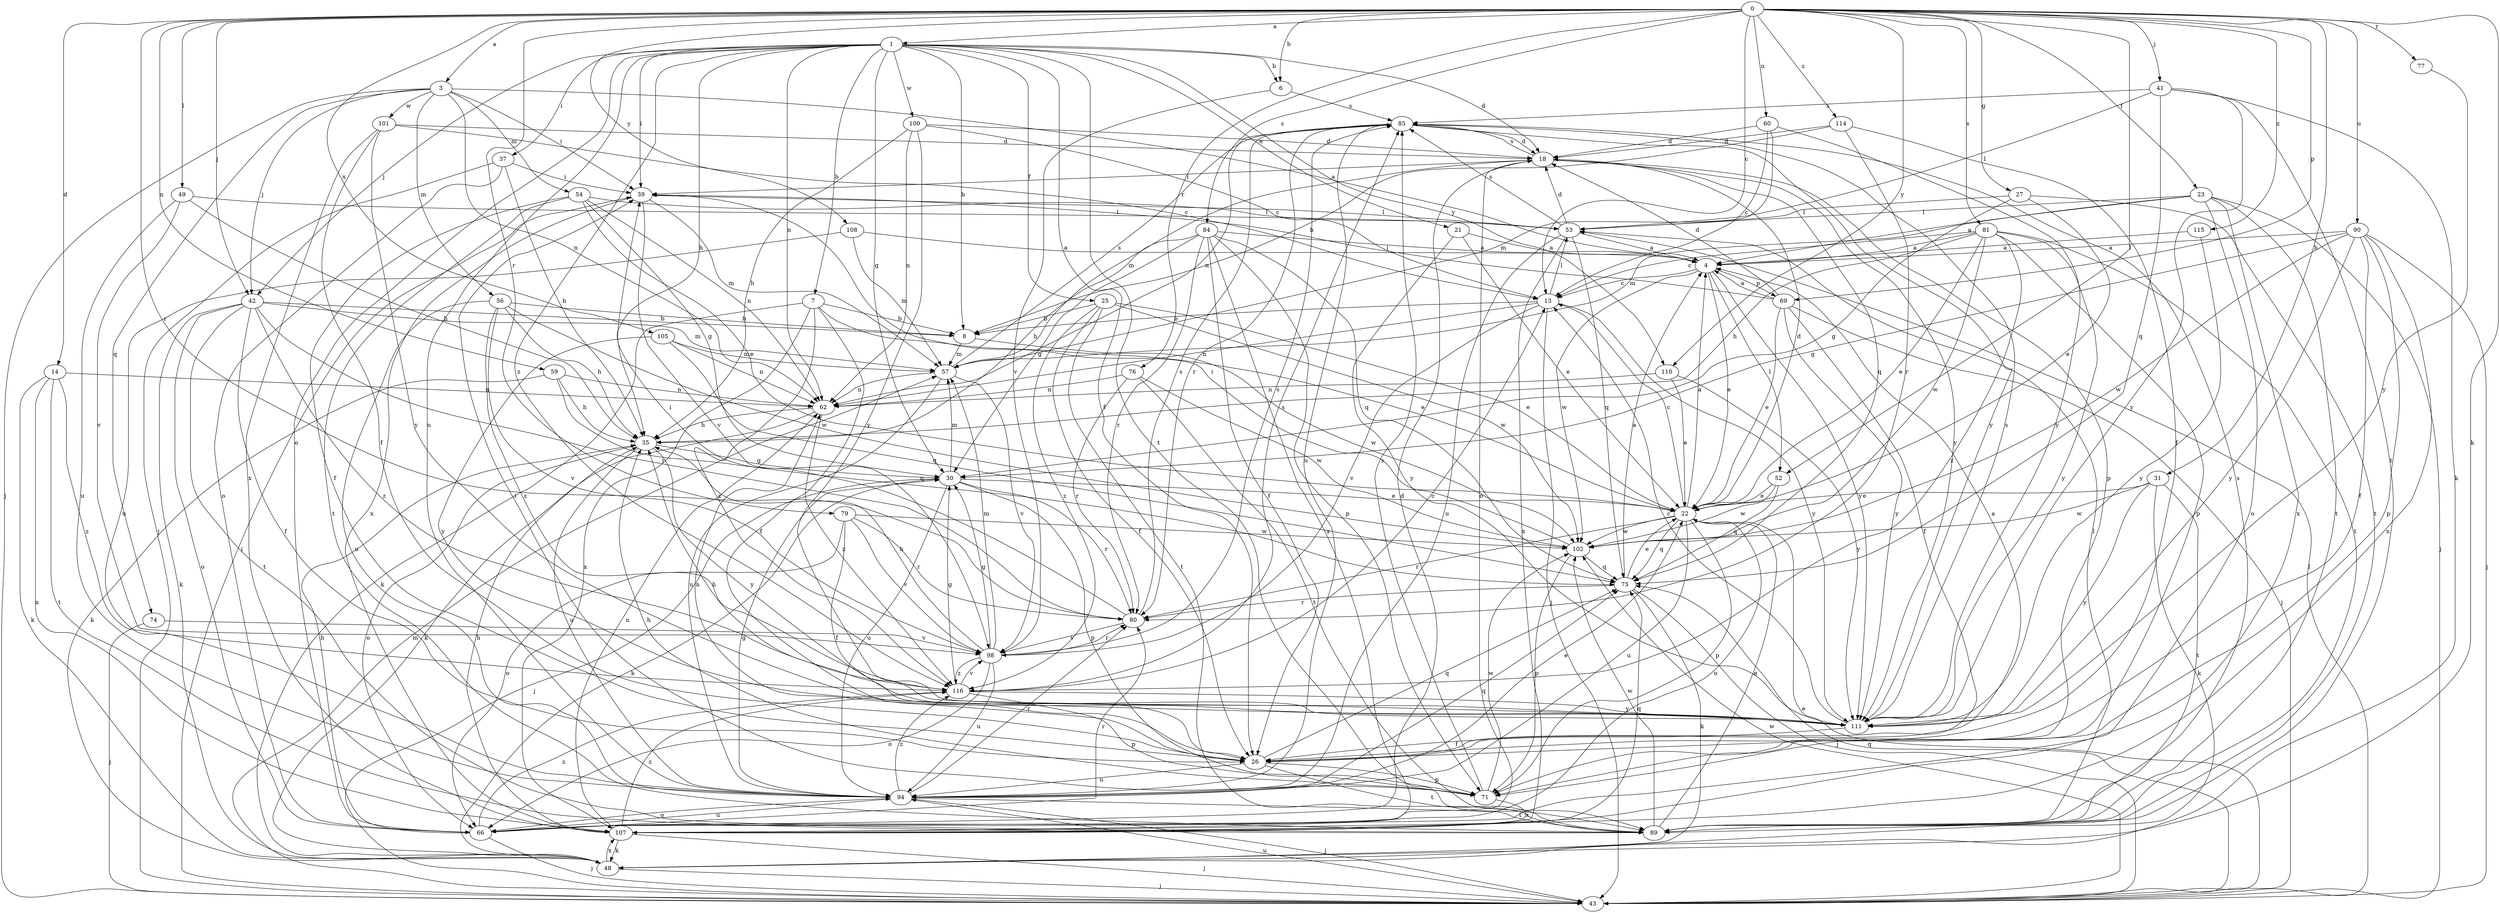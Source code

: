 strict digraph  {
0;
1;
3;
4;
6;
7;
8;
13;
14;
18;
21;
22;
23;
25;
26;
27;
30;
31;
35;
37;
39;
41;
42;
43;
48;
49;
52;
53;
54;
56;
57;
59;
60;
62;
66;
69;
71;
74;
75;
76;
77;
79;
80;
81;
84;
85;
89;
90;
94;
98;
100;
101;
102;
105;
107;
108;
110;
111;
114;
115;
116;
0 -> 1  [label=a];
0 -> 3  [label=a];
0 -> 6  [label=b];
0 -> 13  [label=c];
0 -> 14  [label=d];
0 -> 23  [label=f];
0 -> 27  [label=g];
0 -> 31  [label=h];
0 -> 41  [label=j];
0 -> 42  [label=j];
0 -> 48  [label=k];
0 -> 49  [label=l];
0 -> 52  [label=l];
0 -> 59  [label=n];
0 -> 60  [label=n];
0 -> 69  [label=p];
0 -> 76  [label=r];
0 -> 77  [label=r];
0 -> 79  [label=r];
0 -> 80  [label=r];
0 -> 81  [label=s];
0 -> 84  [label=s];
0 -> 90  [label=u];
0 -> 105  [label=x];
0 -> 108  [label=y];
0 -> 110  [label=y];
0 -> 114  [label=z];
0 -> 115  [label=z];
1 -> 6  [label=b];
1 -> 7  [label=b];
1 -> 8  [label=b];
1 -> 18  [label=d];
1 -> 21  [label=e];
1 -> 25  [label=f];
1 -> 26  [label=f];
1 -> 30  [label=g];
1 -> 35  [label=h];
1 -> 37  [label=i];
1 -> 39  [label=i];
1 -> 42  [label=j];
1 -> 62  [label=n];
1 -> 66  [label=o];
1 -> 89  [label=t];
1 -> 94  [label=u];
1 -> 100  [label=w];
1 -> 110  [label=y];
1 -> 116  [label=z];
3 -> 4  [label=a];
3 -> 39  [label=i];
3 -> 42  [label=j];
3 -> 43  [label=j];
3 -> 54  [label=m];
3 -> 56  [label=m];
3 -> 62  [label=n];
3 -> 74  [label=q];
3 -> 101  [label=w];
4 -> 13  [label=c];
4 -> 22  [label=e];
4 -> 52  [label=l];
4 -> 69  [label=p];
4 -> 102  [label=w];
4 -> 111  [label=y];
6 -> 85  [label=s];
6 -> 98  [label=v];
7 -> 8  [label=b];
7 -> 22  [label=e];
7 -> 26  [label=f];
7 -> 48  [label=k];
7 -> 107  [label=x];
7 -> 116  [label=z];
8 -> 57  [label=m];
8 -> 102  [label=w];
13 -> 8  [label=b];
13 -> 43  [label=j];
13 -> 53  [label=l];
13 -> 62  [label=n];
13 -> 98  [label=v];
13 -> 111  [label=y];
14 -> 48  [label=k];
14 -> 62  [label=n];
14 -> 89  [label=t];
14 -> 107  [label=x];
14 -> 116  [label=z];
18 -> 39  [label=i];
18 -> 57  [label=m];
18 -> 66  [label=o];
18 -> 71  [label=p];
18 -> 75  [label=q];
18 -> 85  [label=s];
18 -> 111  [label=y];
21 -> 4  [label=a];
21 -> 22  [label=e];
21 -> 111  [label=y];
22 -> 4  [label=a];
22 -> 13  [label=c];
22 -> 18  [label=d];
22 -> 66  [label=o];
22 -> 71  [label=p];
22 -> 75  [label=q];
22 -> 80  [label=r];
22 -> 94  [label=u];
22 -> 102  [label=w];
23 -> 4  [label=a];
23 -> 43  [label=j];
23 -> 53  [label=l];
23 -> 57  [label=m];
23 -> 66  [label=o];
23 -> 89  [label=t];
23 -> 107  [label=x];
25 -> 8  [label=b];
25 -> 22  [label=e];
25 -> 26  [label=f];
25 -> 89  [label=t];
25 -> 102  [label=w];
25 -> 116  [label=z];
26 -> 4  [label=a];
26 -> 62  [label=n];
26 -> 71  [label=p];
26 -> 75  [label=q];
26 -> 89  [label=t];
26 -> 94  [label=u];
27 -> 22  [label=e];
27 -> 30  [label=g];
27 -> 53  [label=l];
27 -> 89  [label=t];
30 -> 22  [label=e];
30 -> 43  [label=j];
30 -> 48  [label=k];
30 -> 57  [label=m];
30 -> 71  [label=p];
30 -> 80  [label=r];
30 -> 94  [label=u];
31 -> 22  [label=e];
31 -> 48  [label=k];
31 -> 89  [label=t];
31 -> 102  [label=w];
31 -> 111  [label=y];
35 -> 30  [label=g];
35 -> 66  [label=o];
35 -> 94  [label=u];
35 -> 111  [label=y];
37 -> 35  [label=h];
37 -> 39  [label=i];
37 -> 43  [label=j];
37 -> 66  [label=o];
39 -> 53  [label=l];
39 -> 57  [label=m];
39 -> 98  [label=v];
39 -> 107  [label=x];
41 -> 48  [label=k];
41 -> 53  [label=l];
41 -> 75  [label=q];
41 -> 85  [label=s];
41 -> 89  [label=t];
41 -> 111  [label=y];
42 -> 8  [label=b];
42 -> 26  [label=f];
42 -> 48  [label=k];
42 -> 57  [label=m];
42 -> 66  [label=o];
42 -> 80  [label=r];
42 -> 89  [label=t];
42 -> 116  [label=z];
43 -> 22  [label=e];
43 -> 39  [label=i];
43 -> 53  [label=l];
43 -> 57  [label=m];
43 -> 75  [label=q];
43 -> 94  [label=u];
43 -> 102  [label=w];
48 -> 43  [label=j];
48 -> 107  [label=x];
49 -> 35  [label=h];
49 -> 53  [label=l];
49 -> 94  [label=u];
49 -> 98  [label=v];
52 -> 22  [label=e];
52 -> 75  [label=q];
52 -> 102  [label=w];
53 -> 4  [label=a];
53 -> 18  [label=d];
53 -> 75  [label=q];
53 -> 85  [label=s];
53 -> 94  [label=u];
53 -> 107  [label=x];
54 -> 22  [label=e];
54 -> 26  [label=f];
54 -> 30  [label=g];
54 -> 53  [label=l];
54 -> 62  [label=n];
54 -> 89  [label=t];
56 -> 8  [label=b];
56 -> 35  [label=h];
56 -> 94  [label=u];
56 -> 98  [label=v];
56 -> 102  [label=w];
56 -> 116  [label=z];
57 -> 62  [label=n];
57 -> 85  [label=s];
57 -> 94  [label=u];
57 -> 98  [label=v];
59 -> 35  [label=h];
59 -> 48  [label=k];
59 -> 62  [label=n];
59 -> 75  [label=q];
60 -> 13  [label=c];
60 -> 18  [label=d];
60 -> 57  [label=m];
60 -> 111  [label=y];
62 -> 35  [label=h];
62 -> 48  [label=k];
62 -> 116  [label=z];
66 -> 18  [label=d];
66 -> 35  [label=h];
66 -> 43  [label=j];
66 -> 80  [label=r];
66 -> 94  [label=u];
66 -> 116  [label=z];
69 -> 4  [label=a];
69 -> 18  [label=d];
69 -> 22  [label=e];
69 -> 26  [label=f];
69 -> 39  [label=i];
69 -> 43  [label=j];
69 -> 111  [label=y];
71 -> 35  [label=h];
71 -> 39  [label=i];
71 -> 85  [label=s];
71 -> 102  [label=w];
71 -> 107  [label=x];
74 -> 43  [label=j];
74 -> 98  [label=v];
75 -> 4  [label=a];
75 -> 22  [label=e];
75 -> 43  [label=j];
75 -> 48  [label=k];
75 -> 80  [label=r];
76 -> 62  [label=n];
76 -> 80  [label=r];
76 -> 89  [label=t];
76 -> 102  [label=w];
77 -> 111  [label=y];
79 -> 26  [label=f];
79 -> 66  [label=o];
79 -> 80  [label=r];
79 -> 98  [label=v];
79 -> 102  [label=w];
80 -> 39  [label=i];
80 -> 85  [label=s];
80 -> 98  [label=v];
81 -> 4  [label=a];
81 -> 13  [label=c];
81 -> 22  [label=e];
81 -> 35  [label=h];
81 -> 71  [label=p];
81 -> 89  [label=t];
81 -> 102  [label=w];
81 -> 111  [label=y];
81 -> 116  [label=z];
84 -> 4  [label=a];
84 -> 26  [label=f];
84 -> 30  [label=g];
84 -> 35  [label=h];
84 -> 71  [label=p];
84 -> 75  [label=q];
84 -> 80  [label=r];
84 -> 107  [label=x];
85 -> 18  [label=d];
85 -> 62  [label=n];
85 -> 80  [label=r];
85 -> 94  [label=u];
85 -> 111  [label=y];
89 -> 22  [label=e];
89 -> 53  [label=l];
89 -> 85  [label=s];
89 -> 102  [label=w];
90 -> 4  [label=a];
90 -> 26  [label=f];
90 -> 30  [label=g];
90 -> 43  [label=j];
90 -> 71  [label=p];
90 -> 102  [label=w];
90 -> 107  [label=x];
90 -> 111  [label=y];
94 -> 22  [label=e];
94 -> 30  [label=g];
94 -> 43  [label=j];
94 -> 66  [label=o];
94 -> 75  [label=q];
94 -> 80  [label=r];
94 -> 89  [label=t];
94 -> 116  [label=z];
98 -> 30  [label=g];
98 -> 35  [label=h];
98 -> 57  [label=m];
98 -> 66  [label=o];
98 -> 80  [label=r];
98 -> 85  [label=s];
98 -> 94  [label=u];
98 -> 116  [label=z];
100 -> 13  [label=c];
100 -> 18  [label=d];
100 -> 35  [label=h];
100 -> 62  [label=n];
100 -> 111  [label=y];
101 -> 13  [label=c];
101 -> 18  [label=d];
101 -> 26  [label=f];
101 -> 107  [label=x];
101 -> 111  [label=y];
102 -> 39  [label=i];
102 -> 71  [label=p];
102 -> 75  [label=q];
105 -> 57  [label=m];
105 -> 62  [label=n];
105 -> 75  [label=q];
105 -> 111  [label=y];
107 -> 35  [label=h];
107 -> 43  [label=j];
107 -> 48  [label=k];
107 -> 62  [label=n];
107 -> 75  [label=q];
107 -> 116  [label=z];
108 -> 4  [label=a];
108 -> 57  [label=m];
108 -> 94  [label=u];
110 -> 22  [label=e];
110 -> 62  [label=n];
110 -> 111  [label=y];
111 -> 13  [label=c];
111 -> 26  [label=f];
111 -> 35  [label=h];
111 -> 85  [label=s];
114 -> 8  [label=b];
114 -> 18  [label=d];
114 -> 26  [label=f];
114 -> 80  [label=r];
115 -> 4  [label=a];
115 -> 111  [label=y];
116 -> 13  [label=c];
116 -> 30  [label=g];
116 -> 71  [label=p];
116 -> 85  [label=s];
116 -> 98  [label=v];
116 -> 111  [label=y];
}
